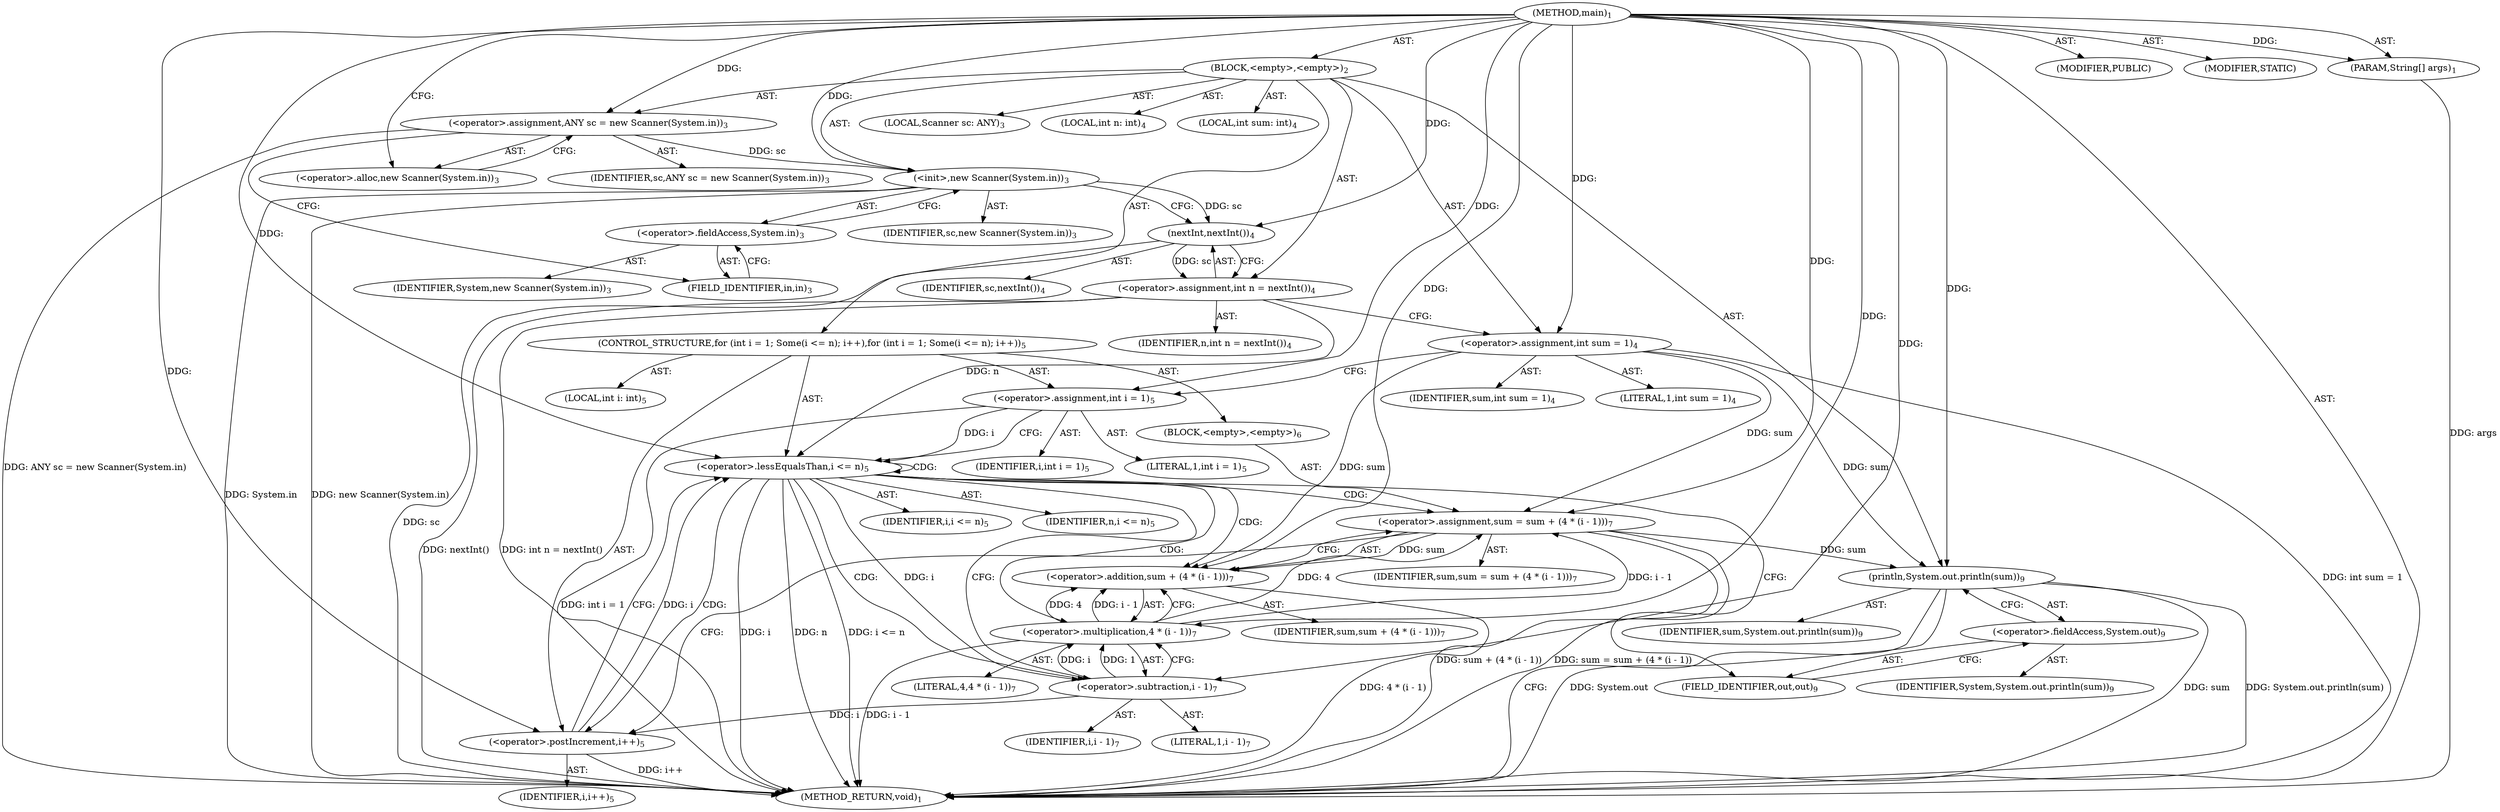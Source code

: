digraph "main" {  
"19" [label = <(METHOD,main)<SUB>1</SUB>> ]
"20" [label = <(PARAM,String[] args)<SUB>1</SUB>> ]
"21" [label = <(BLOCK,&lt;empty&gt;,&lt;empty&gt;)<SUB>2</SUB>> ]
"4" [label = <(LOCAL,Scanner sc: ANY)<SUB>3</SUB>> ]
"22" [label = <(&lt;operator&gt;.assignment,ANY sc = new Scanner(System.in))<SUB>3</SUB>> ]
"23" [label = <(IDENTIFIER,sc,ANY sc = new Scanner(System.in))<SUB>3</SUB>> ]
"24" [label = <(&lt;operator&gt;.alloc,new Scanner(System.in))<SUB>3</SUB>> ]
"25" [label = <(&lt;init&gt;,new Scanner(System.in))<SUB>3</SUB>> ]
"3" [label = <(IDENTIFIER,sc,new Scanner(System.in))<SUB>3</SUB>> ]
"26" [label = <(&lt;operator&gt;.fieldAccess,System.in)<SUB>3</SUB>> ]
"27" [label = <(IDENTIFIER,System,new Scanner(System.in))<SUB>3</SUB>> ]
"28" [label = <(FIELD_IDENTIFIER,in,in)<SUB>3</SUB>> ]
"29" [label = <(LOCAL,int n: int)<SUB>4</SUB>> ]
"30" [label = <(&lt;operator&gt;.assignment,int n = nextInt())<SUB>4</SUB>> ]
"31" [label = <(IDENTIFIER,n,int n = nextInt())<SUB>4</SUB>> ]
"32" [label = <(nextInt,nextInt())<SUB>4</SUB>> ]
"33" [label = <(IDENTIFIER,sc,nextInt())<SUB>4</SUB>> ]
"34" [label = <(LOCAL,int sum: int)<SUB>4</SUB>> ]
"35" [label = <(&lt;operator&gt;.assignment,int sum = 1)<SUB>4</SUB>> ]
"36" [label = <(IDENTIFIER,sum,int sum = 1)<SUB>4</SUB>> ]
"37" [label = <(LITERAL,1,int sum = 1)<SUB>4</SUB>> ]
"38" [label = <(CONTROL_STRUCTURE,for (int i = 1; Some(i &lt;= n); i++),for (int i = 1; Some(i &lt;= n); i++))<SUB>5</SUB>> ]
"39" [label = <(LOCAL,int i: int)<SUB>5</SUB>> ]
"40" [label = <(&lt;operator&gt;.assignment,int i = 1)<SUB>5</SUB>> ]
"41" [label = <(IDENTIFIER,i,int i = 1)<SUB>5</SUB>> ]
"42" [label = <(LITERAL,1,int i = 1)<SUB>5</SUB>> ]
"43" [label = <(&lt;operator&gt;.lessEqualsThan,i &lt;= n)<SUB>5</SUB>> ]
"44" [label = <(IDENTIFIER,i,i &lt;= n)<SUB>5</SUB>> ]
"45" [label = <(IDENTIFIER,n,i &lt;= n)<SUB>5</SUB>> ]
"46" [label = <(&lt;operator&gt;.postIncrement,i++)<SUB>5</SUB>> ]
"47" [label = <(IDENTIFIER,i,i++)<SUB>5</SUB>> ]
"48" [label = <(BLOCK,&lt;empty&gt;,&lt;empty&gt;)<SUB>6</SUB>> ]
"49" [label = <(&lt;operator&gt;.assignment,sum = sum + (4 * (i - 1)))<SUB>7</SUB>> ]
"50" [label = <(IDENTIFIER,sum,sum = sum + (4 * (i - 1)))<SUB>7</SUB>> ]
"51" [label = <(&lt;operator&gt;.addition,sum + (4 * (i - 1)))<SUB>7</SUB>> ]
"52" [label = <(IDENTIFIER,sum,sum + (4 * (i - 1)))<SUB>7</SUB>> ]
"53" [label = <(&lt;operator&gt;.multiplication,4 * (i - 1))<SUB>7</SUB>> ]
"54" [label = <(LITERAL,4,4 * (i - 1))<SUB>7</SUB>> ]
"55" [label = <(&lt;operator&gt;.subtraction,i - 1)<SUB>7</SUB>> ]
"56" [label = <(IDENTIFIER,i,i - 1)<SUB>7</SUB>> ]
"57" [label = <(LITERAL,1,i - 1)<SUB>7</SUB>> ]
"58" [label = <(println,System.out.println(sum))<SUB>9</SUB>> ]
"59" [label = <(&lt;operator&gt;.fieldAccess,System.out)<SUB>9</SUB>> ]
"60" [label = <(IDENTIFIER,System,System.out.println(sum))<SUB>9</SUB>> ]
"61" [label = <(FIELD_IDENTIFIER,out,out)<SUB>9</SUB>> ]
"62" [label = <(IDENTIFIER,sum,System.out.println(sum))<SUB>9</SUB>> ]
"63" [label = <(MODIFIER,PUBLIC)> ]
"64" [label = <(MODIFIER,STATIC)> ]
"65" [label = <(METHOD_RETURN,void)<SUB>1</SUB>> ]
  "19" -> "20"  [ label = "AST: "] 
  "19" -> "21"  [ label = "AST: "] 
  "19" -> "63"  [ label = "AST: "] 
  "19" -> "64"  [ label = "AST: "] 
  "19" -> "65"  [ label = "AST: "] 
  "21" -> "4"  [ label = "AST: "] 
  "21" -> "22"  [ label = "AST: "] 
  "21" -> "25"  [ label = "AST: "] 
  "21" -> "29"  [ label = "AST: "] 
  "21" -> "30"  [ label = "AST: "] 
  "21" -> "34"  [ label = "AST: "] 
  "21" -> "35"  [ label = "AST: "] 
  "21" -> "38"  [ label = "AST: "] 
  "21" -> "58"  [ label = "AST: "] 
  "22" -> "23"  [ label = "AST: "] 
  "22" -> "24"  [ label = "AST: "] 
  "25" -> "3"  [ label = "AST: "] 
  "25" -> "26"  [ label = "AST: "] 
  "26" -> "27"  [ label = "AST: "] 
  "26" -> "28"  [ label = "AST: "] 
  "30" -> "31"  [ label = "AST: "] 
  "30" -> "32"  [ label = "AST: "] 
  "32" -> "33"  [ label = "AST: "] 
  "35" -> "36"  [ label = "AST: "] 
  "35" -> "37"  [ label = "AST: "] 
  "38" -> "39"  [ label = "AST: "] 
  "38" -> "40"  [ label = "AST: "] 
  "38" -> "43"  [ label = "AST: "] 
  "38" -> "46"  [ label = "AST: "] 
  "38" -> "48"  [ label = "AST: "] 
  "40" -> "41"  [ label = "AST: "] 
  "40" -> "42"  [ label = "AST: "] 
  "43" -> "44"  [ label = "AST: "] 
  "43" -> "45"  [ label = "AST: "] 
  "46" -> "47"  [ label = "AST: "] 
  "48" -> "49"  [ label = "AST: "] 
  "49" -> "50"  [ label = "AST: "] 
  "49" -> "51"  [ label = "AST: "] 
  "51" -> "52"  [ label = "AST: "] 
  "51" -> "53"  [ label = "AST: "] 
  "53" -> "54"  [ label = "AST: "] 
  "53" -> "55"  [ label = "AST: "] 
  "55" -> "56"  [ label = "AST: "] 
  "55" -> "57"  [ label = "AST: "] 
  "58" -> "59"  [ label = "AST: "] 
  "58" -> "62"  [ label = "AST: "] 
  "59" -> "60"  [ label = "AST: "] 
  "59" -> "61"  [ label = "AST: "] 
  "22" -> "28"  [ label = "CFG: "] 
  "25" -> "32"  [ label = "CFG: "] 
  "30" -> "35"  [ label = "CFG: "] 
  "35" -> "40"  [ label = "CFG: "] 
  "58" -> "65"  [ label = "CFG: "] 
  "24" -> "22"  [ label = "CFG: "] 
  "26" -> "25"  [ label = "CFG: "] 
  "32" -> "30"  [ label = "CFG: "] 
  "40" -> "43"  [ label = "CFG: "] 
  "43" -> "55"  [ label = "CFG: "] 
  "43" -> "61"  [ label = "CFG: "] 
  "46" -> "43"  [ label = "CFG: "] 
  "59" -> "58"  [ label = "CFG: "] 
  "28" -> "26"  [ label = "CFG: "] 
  "49" -> "46"  [ label = "CFG: "] 
  "61" -> "59"  [ label = "CFG: "] 
  "51" -> "49"  [ label = "CFG: "] 
  "53" -> "51"  [ label = "CFG: "] 
  "55" -> "53"  [ label = "CFG: "] 
  "19" -> "24"  [ label = "CFG: "] 
  "20" -> "65"  [ label = "DDG: args"] 
  "22" -> "65"  [ label = "DDG: ANY sc = new Scanner(System.in)"] 
  "25" -> "65"  [ label = "DDG: System.in"] 
  "25" -> "65"  [ label = "DDG: new Scanner(System.in)"] 
  "32" -> "65"  [ label = "DDG: sc"] 
  "30" -> "65"  [ label = "DDG: nextInt()"] 
  "30" -> "65"  [ label = "DDG: int n = nextInt()"] 
  "35" -> "65"  [ label = "DDG: int sum = 1"] 
  "40" -> "65"  [ label = "DDG: int i = 1"] 
  "43" -> "65"  [ label = "DDG: i"] 
  "43" -> "65"  [ label = "DDG: n"] 
  "43" -> "65"  [ label = "DDG: i &lt;= n"] 
  "58" -> "65"  [ label = "DDG: System.out"] 
  "58" -> "65"  [ label = "DDG: sum"] 
  "58" -> "65"  [ label = "DDG: System.out.println(sum)"] 
  "53" -> "65"  [ label = "DDG: i - 1"] 
  "51" -> "65"  [ label = "DDG: 4 * (i - 1)"] 
  "49" -> "65"  [ label = "DDG: sum + (4 * (i - 1))"] 
  "49" -> "65"  [ label = "DDG: sum = sum + (4 * (i - 1))"] 
  "46" -> "65"  [ label = "DDG: i++"] 
  "19" -> "20"  [ label = "DDG: "] 
  "19" -> "22"  [ label = "DDG: "] 
  "32" -> "30"  [ label = "DDG: sc"] 
  "19" -> "35"  [ label = "DDG: "] 
  "22" -> "25"  [ label = "DDG: sc"] 
  "19" -> "25"  [ label = "DDG: "] 
  "19" -> "40"  [ label = "DDG: "] 
  "35" -> "58"  [ label = "DDG: sum"] 
  "49" -> "58"  [ label = "DDG: sum"] 
  "19" -> "58"  [ label = "DDG: "] 
  "25" -> "32"  [ label = "DDG: sc"] 
  "19" -> "32"  [ label = "DDG: "] 
  "40" -> "43"  [ label = "DDG: i"] 
  "46" -> "43"  [ label = "DDG: i"] 
  "19" -> "43"  [ label = "DDG: "] 
  "30" -> "43"  [ label = "DDG: n"] 
  "55" -> "46"  [ label = "DDG: i"] 
  "19" -> "46"  [ label = "DDG: "] 
  "35" -> "49"  [ label = "DDG: sum"] 
  "19" -> "49"  [ label = "DDG: "] 
  "53" -> "49"  [ label = "DDG: 4"] 
  "53" -> "49"  [ label = "DDG: i - 1"] 
  "35" -> "51"  [ label = "DDG: sum"] 
  "49" -> "51"  [ label = "DDG: sum"] 
  "19" -> "51"  [ label = "DDG: "] 
  "53" -> "51"  [ label = "DDG: 4"] 
  "53" -> "51"  [ label = "DDG: i - 1"] 
  "19" -> "53"  [ label = "DDG: "] 
  "55" -> "53"  [ label = "DDG: i"] 
  "55" -> "53"  [ label = "DDG: 1"] 
  "43" -> "55"  [ label = "DDG: i"] 
  "19" -> "55"  [ label = "DDG: "] 
  "43" -> "49"  [ label = "CDG: "] 
  "43" -> "51"  [ label = "CDG: "] 
  "43" -> "55"  [ label = "CDG: "] 
  "43" -> "46"  [ label = "CDG: "] 
  "43" -> "53"  [ label = "CDG: "] 
  "43" -> "43"  [ label = "CDG: "] 
}
